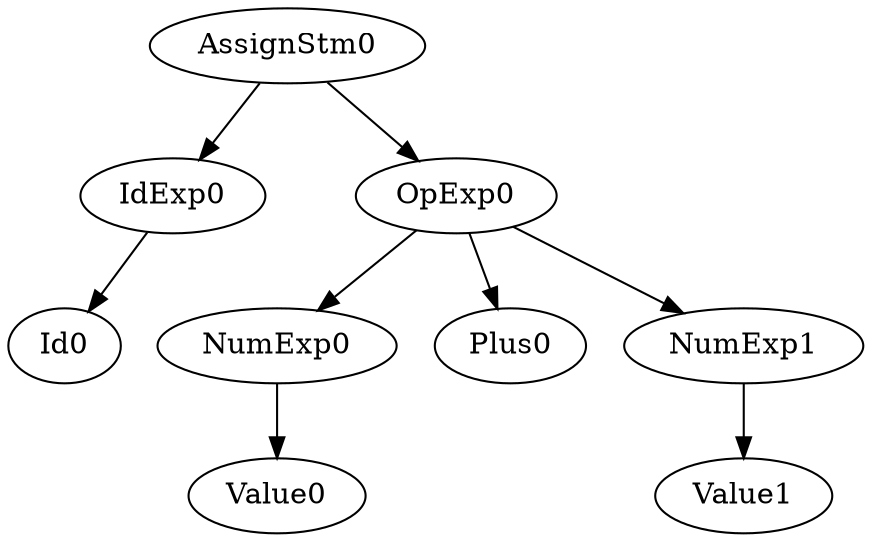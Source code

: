 digraph {
	ordering = out;
	NumExp1 -> Value1: 3;
	AssignStm0 -> IdExp0;
	AssignStm0 -> OpExp0;
	NumExp0 -> Value0: 5;
	IdExp0 -> Id0: a;
	OpExp0 -> NumExp0;
	OpExp0 -> Plus0;
	OpExp0 -> NumExp1;
}
